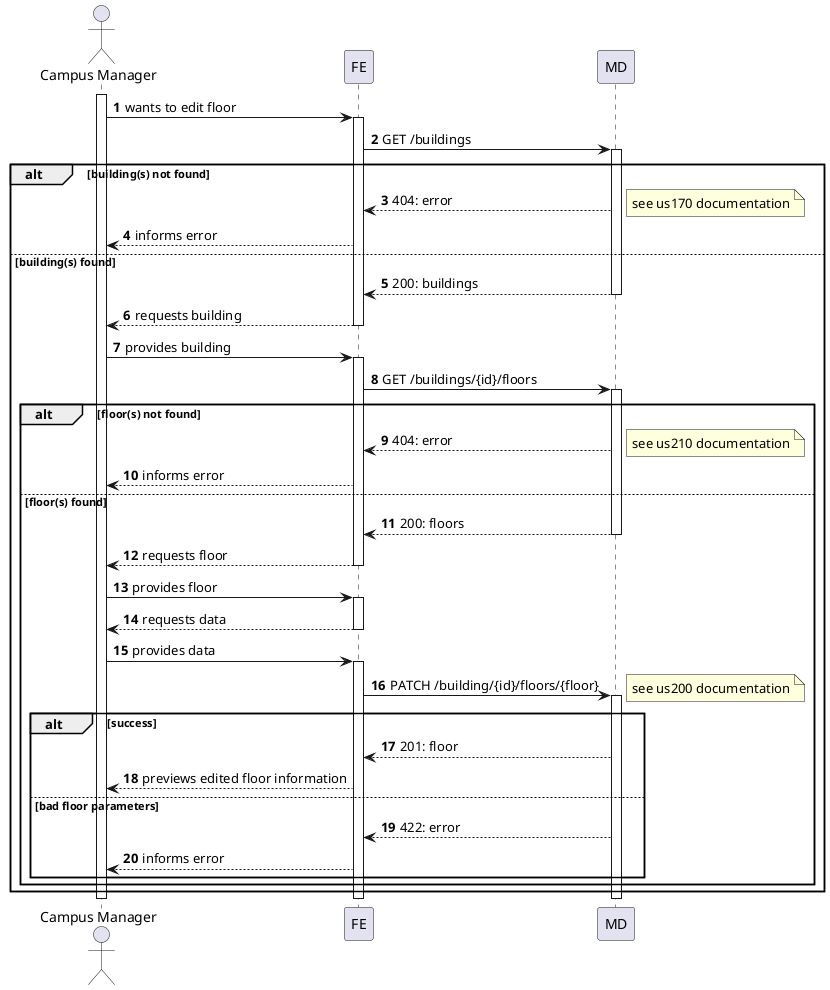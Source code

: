 @startuml
autonumber

actor "Campus Manager" as usr

participant "FE" as ui

participant "MD" as md

activate usr
usr -> ui : wants to edit floor
    activate ui
        ui -> md : GET /buildings
        alt building(s) not found
            activate md
                md --> ui : 404: error
                note right : see us170 documentation
            ui --> usr : informs error
        else building(s) found
                md --> ui : 200: buildings
            deactivate md
            ui --> usr : requests building
        deactivate ui

        usr -> ui : provides building
        activate ui
            ui -> md : GET /buildings/{id}/floors
            alt floor(s) not found
                activate md
                md --> ui : 404: error
                note right : see us210 documentation
                ui --> usr : informs error
            else floor(s) found
                md --> ui : 200: floors
            deactivate md
            ui --> usr : requests floor
            deactivate ui

            usr -> ui : provides floor
            activate ui
            ui --> usr : requests data
        deactivate ui

        usr -> ui : provides data
        activate ui
            ui -> md : PATCH /building/{id}/floors/{floor}
            activate md
            note right : see us200 documentation
                alt success
                    md --> ui : 201: floor
                    ui --> usr : previews edited floor information
                else bad floor parameters
                    md --> ui : 422: error
                    ui --> usr : informs error
                end
        end
    end
        deactivate md
    deactivate ui
deactivate usr
@enduml
